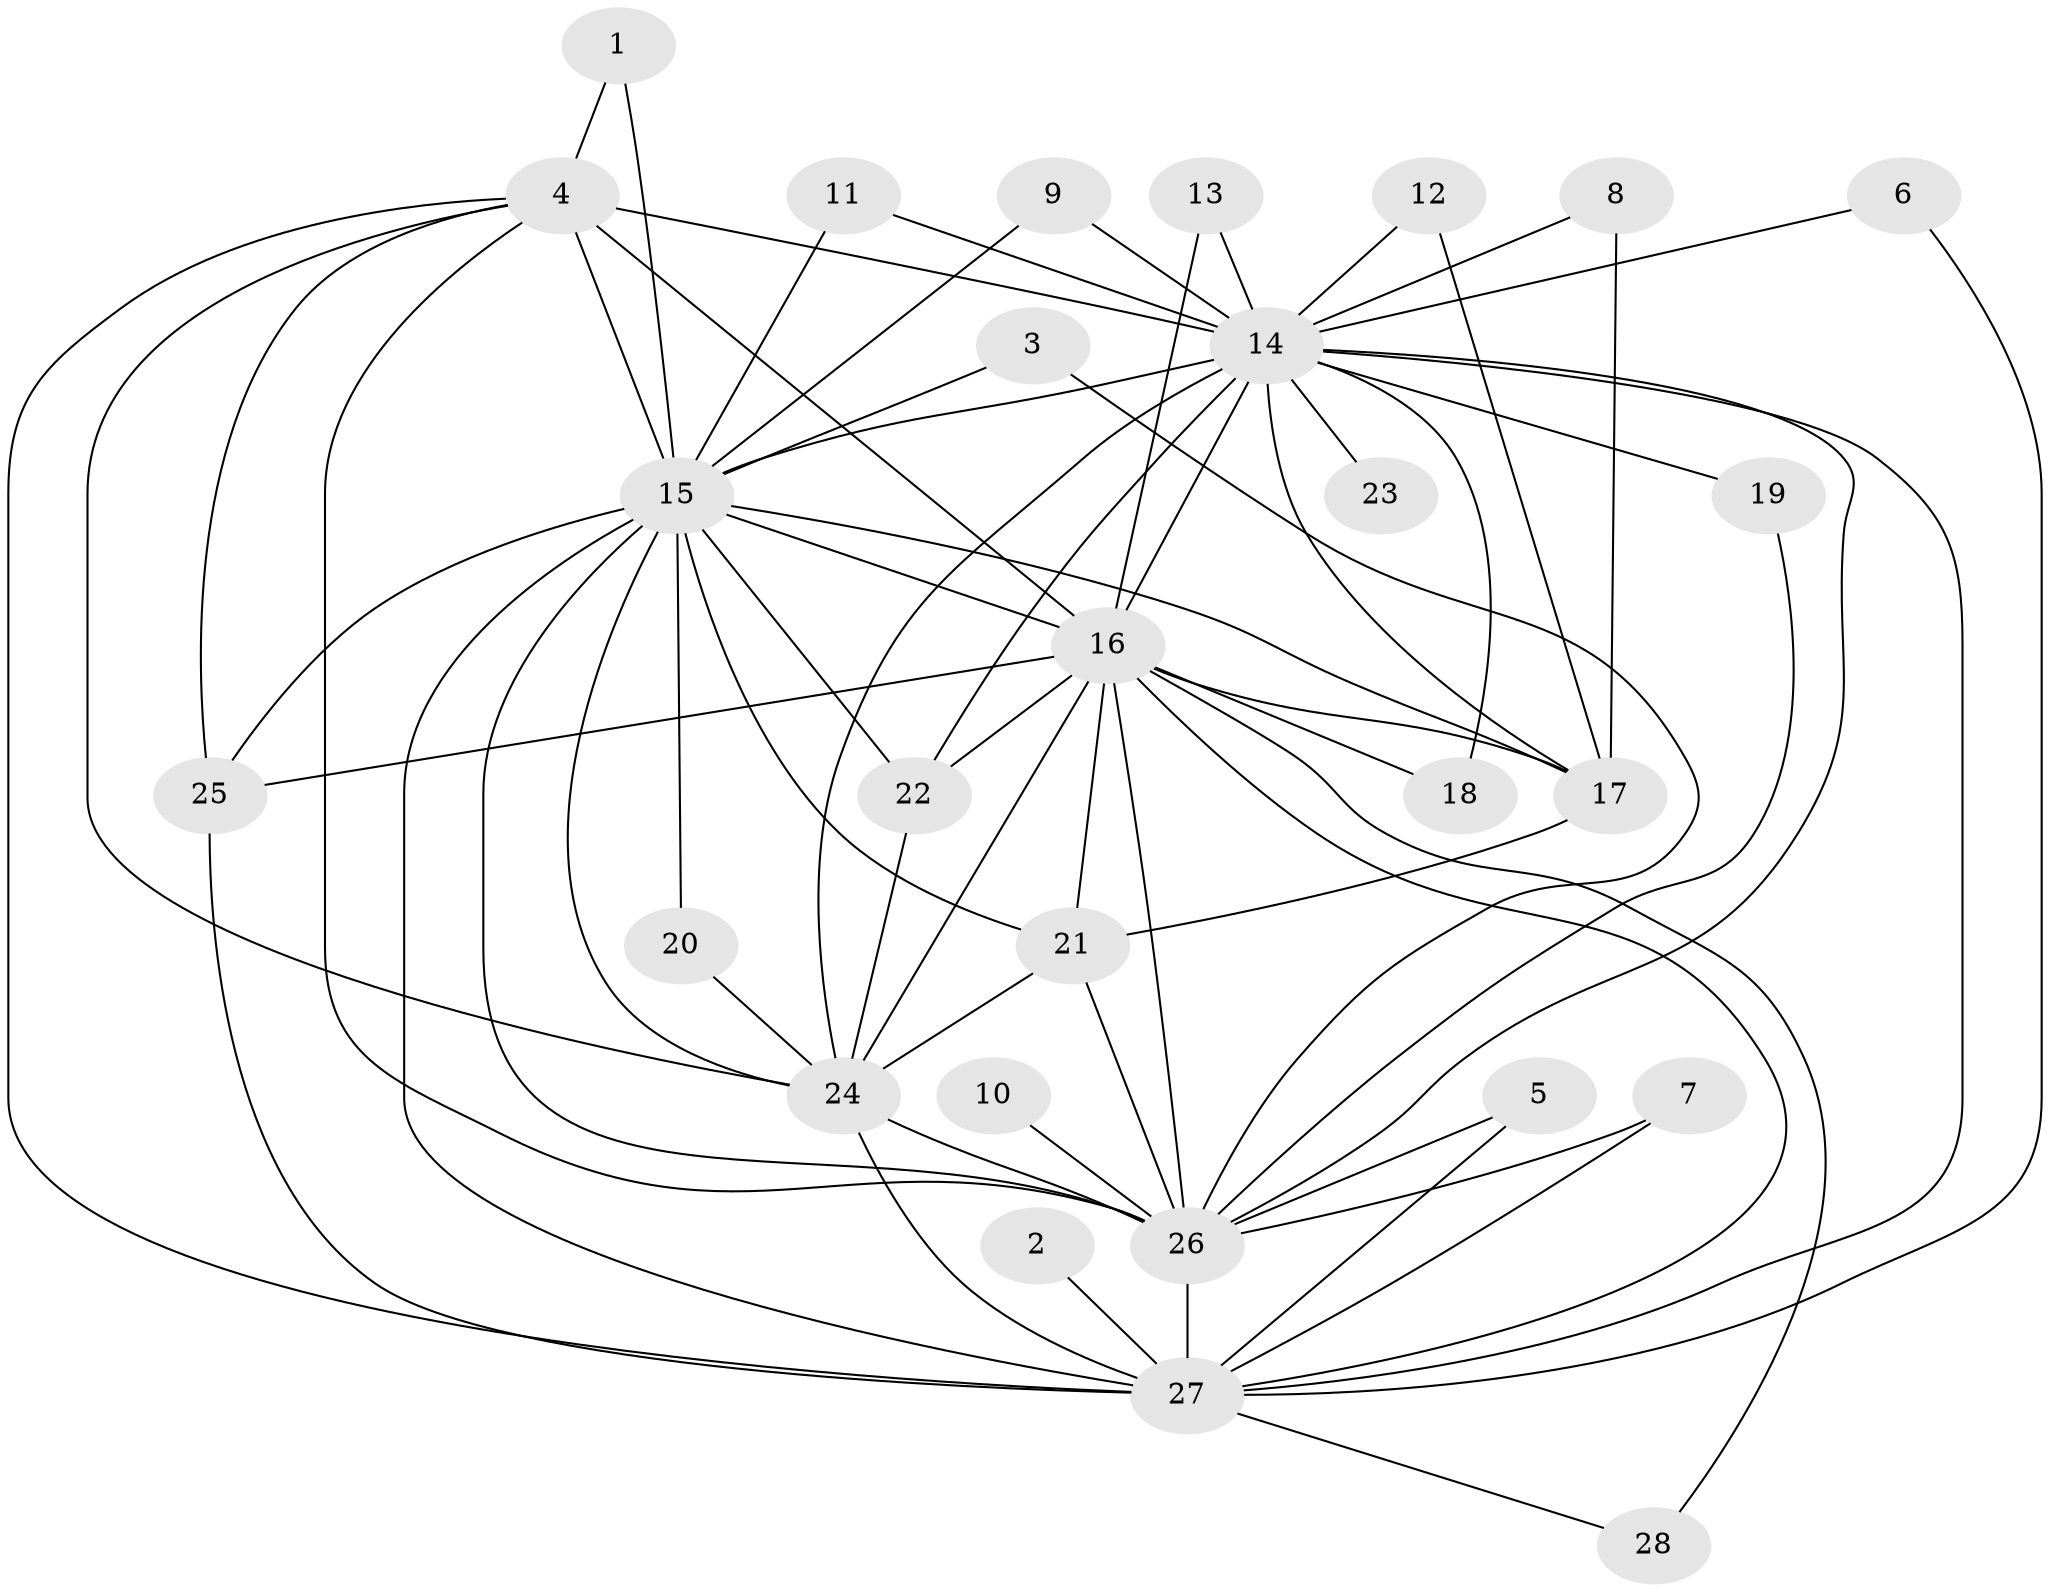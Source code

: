 // original degree distribution, {13: 0.017857142857142856, 16: 0.03571428571428571, 15: 0.017857142857142856, 20: 0.03571428571428571, 18: 0.017857142857142856, 22: 0.017857142857142856, 14: 0.017857142857142856, 11: 0.017857142857142856, 2: 0.6607142857142857, 5: 0.017857142857142856, 3: 0.08928571428571429, 7: 0.017857142857142856, 4: 0.03571428571428571}
// Generated by graph-tools (version 1.1) at 2025/49/03/09/25 03:49:38]
// undirected, 28 vertices, 68 edges
graph export_dot {
graph [start="1"]
  node [color=gray90,style=filled];
  1;
  2;
  3;
  4;
  5;
  6;
  7;
  8;
  9;
  10;
  11;
  12;
  13;
  14;
  15;
  16;
  17;
  18;
  19;
  20;
  21;
  22;
  23;
  24;
  25;
  26;
  27;
  28;
  1 -- 4 [weight=1.0];
  1 -- 15 [weight=1.0];
  2 -- 27 [weight=2.0];
  3 -- 15 [weight=1.0];
  3 -- 26 [weight=1.0];
  4 -- 14 [weight=2.0];
  4 -- 15 [weight=2.0];
  4 -- 16 [weight=1.0];
  4 -- 24 [weight=1.0];
  4 -- 25 [weight=1.0];
  4 -- 26 [weight=1.0];
  4 -- 27 [weight=2.0];
  5 -- 26 [weight=1.0];
  5 -- 27 [weight=1.0];
  6 -- 14 [weight=1.0];
  6 -- 27 [weight=1.0];
  7 -- 26 [weight=1.0];
  7 -- 27 [weight=1.0];
  8 -- 14 [weight=1.0];
  8 -- 17 [weight=1.0];
  9 -- 14 [weight=1.0];
  9 -- 15 [weight=1.0];
  10 -- 26 [weight=1.0];
  11 -- 14 [weight=1.0];
  11 -- 15 [weight=1.0];
  12 -- 14 [weight=1.0];
  12 -- 17 [weight=1.0];
  13 -- 14 [weight=1.0];
  13 -- 16 [weight=1.0];
  14 -- 15 [weight=4.0];
  14 -- 16 [weight=3.0];
  14 -- 17 [weight=2.0];
  14 -- 18 [weight=1.0];
  14 -- 19 [weight=2.0];
  14 -- 22 [weight=1.0];
  14 -- 23 [weight=1.0];
  14 -- 24 [weight=2.0];
  14 -- 26 [weight=3.0];
  14 -- 27 [weight=4.0];
  15 -- 16 [weight=3.0];
  15 -- 17 [weight=1.0];
  15 -- 20 [weight=1.0];
  15 -- 21 [weight=1.0];
  15 -- 22 [weight=2.0];
  15 -- 24 [weight=2.0];
  15 -- 25 [weight=1.0];
  15 -- 26 [weight=2.0];
  15 -- 27 [weight=4.0];
  16 -- 17 [weight=1.0];
  16 -- 18 [weight=1.0];
  16 -- 21 [weight=1.0];
  16 -- 22 [weight=1.0];
  16 -- 24 [weight=1.0];
  16 -- 25 [weight=1.0];
  16 -- 26 [weight=2.0];
  16 -- 27 [weight=3.0];
  16 -- 28 [weight=1.0];
  17 -- 21 [weight=1.0];
  19 -- 26 [weight=1.0];
  20 -- 24 [weight=1.0];
  21 -- 24 [weight=1.0];
  21 -- 26 [weight=1.0];
  22 -- 24 [weight=1.0];
  24 -- 26 [weight=2.0];
  24 -- 27 [weight=3.0];
  25 -- 27 [weight=1.0];
  26 -- 27 [weight=2.0];
  27 -- 28 [weight=1.0];
}
